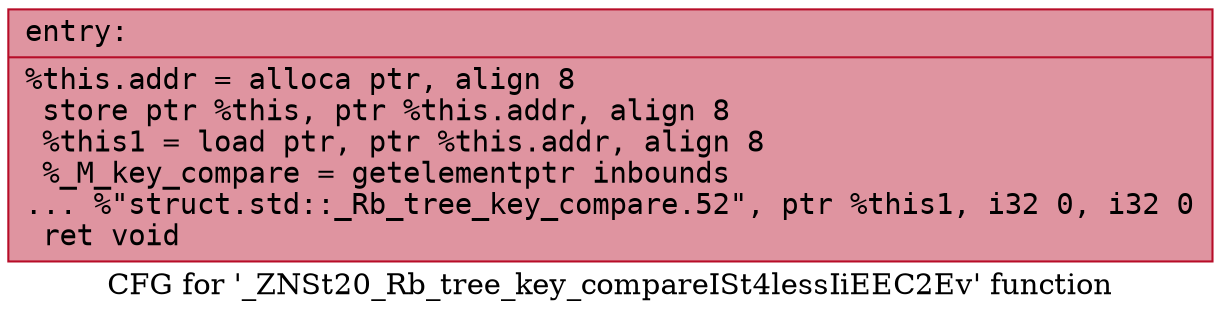 digraph "CFG for '_ZNSt20_Rb_tree_key_compareISt4lessIiEEC2Ev' function" {
	label="CFG for '_ZNSt20_Rb_tree_key_compareISt4lessIiEEC2Ev' function";

	Node0x55ba304d70b0 [shape=record,color="#b70d28ff", style=filled, fillcolor="#b70d2870" fontname="Courier",label="{entry:\l|  %this.addr = alloca ptr, align 8\l  store ptr %this, ptr %this.addr, align 8\l  %this1 = load ptr, ptr %this.addr, align 8\l  %_M_key_compare = getelementptr inbounds\l... %\"struct.std::_Rb_tree_key_compare.52\", ptr %this1, i32 0, i32 0\l  ret void\l}"];
}
